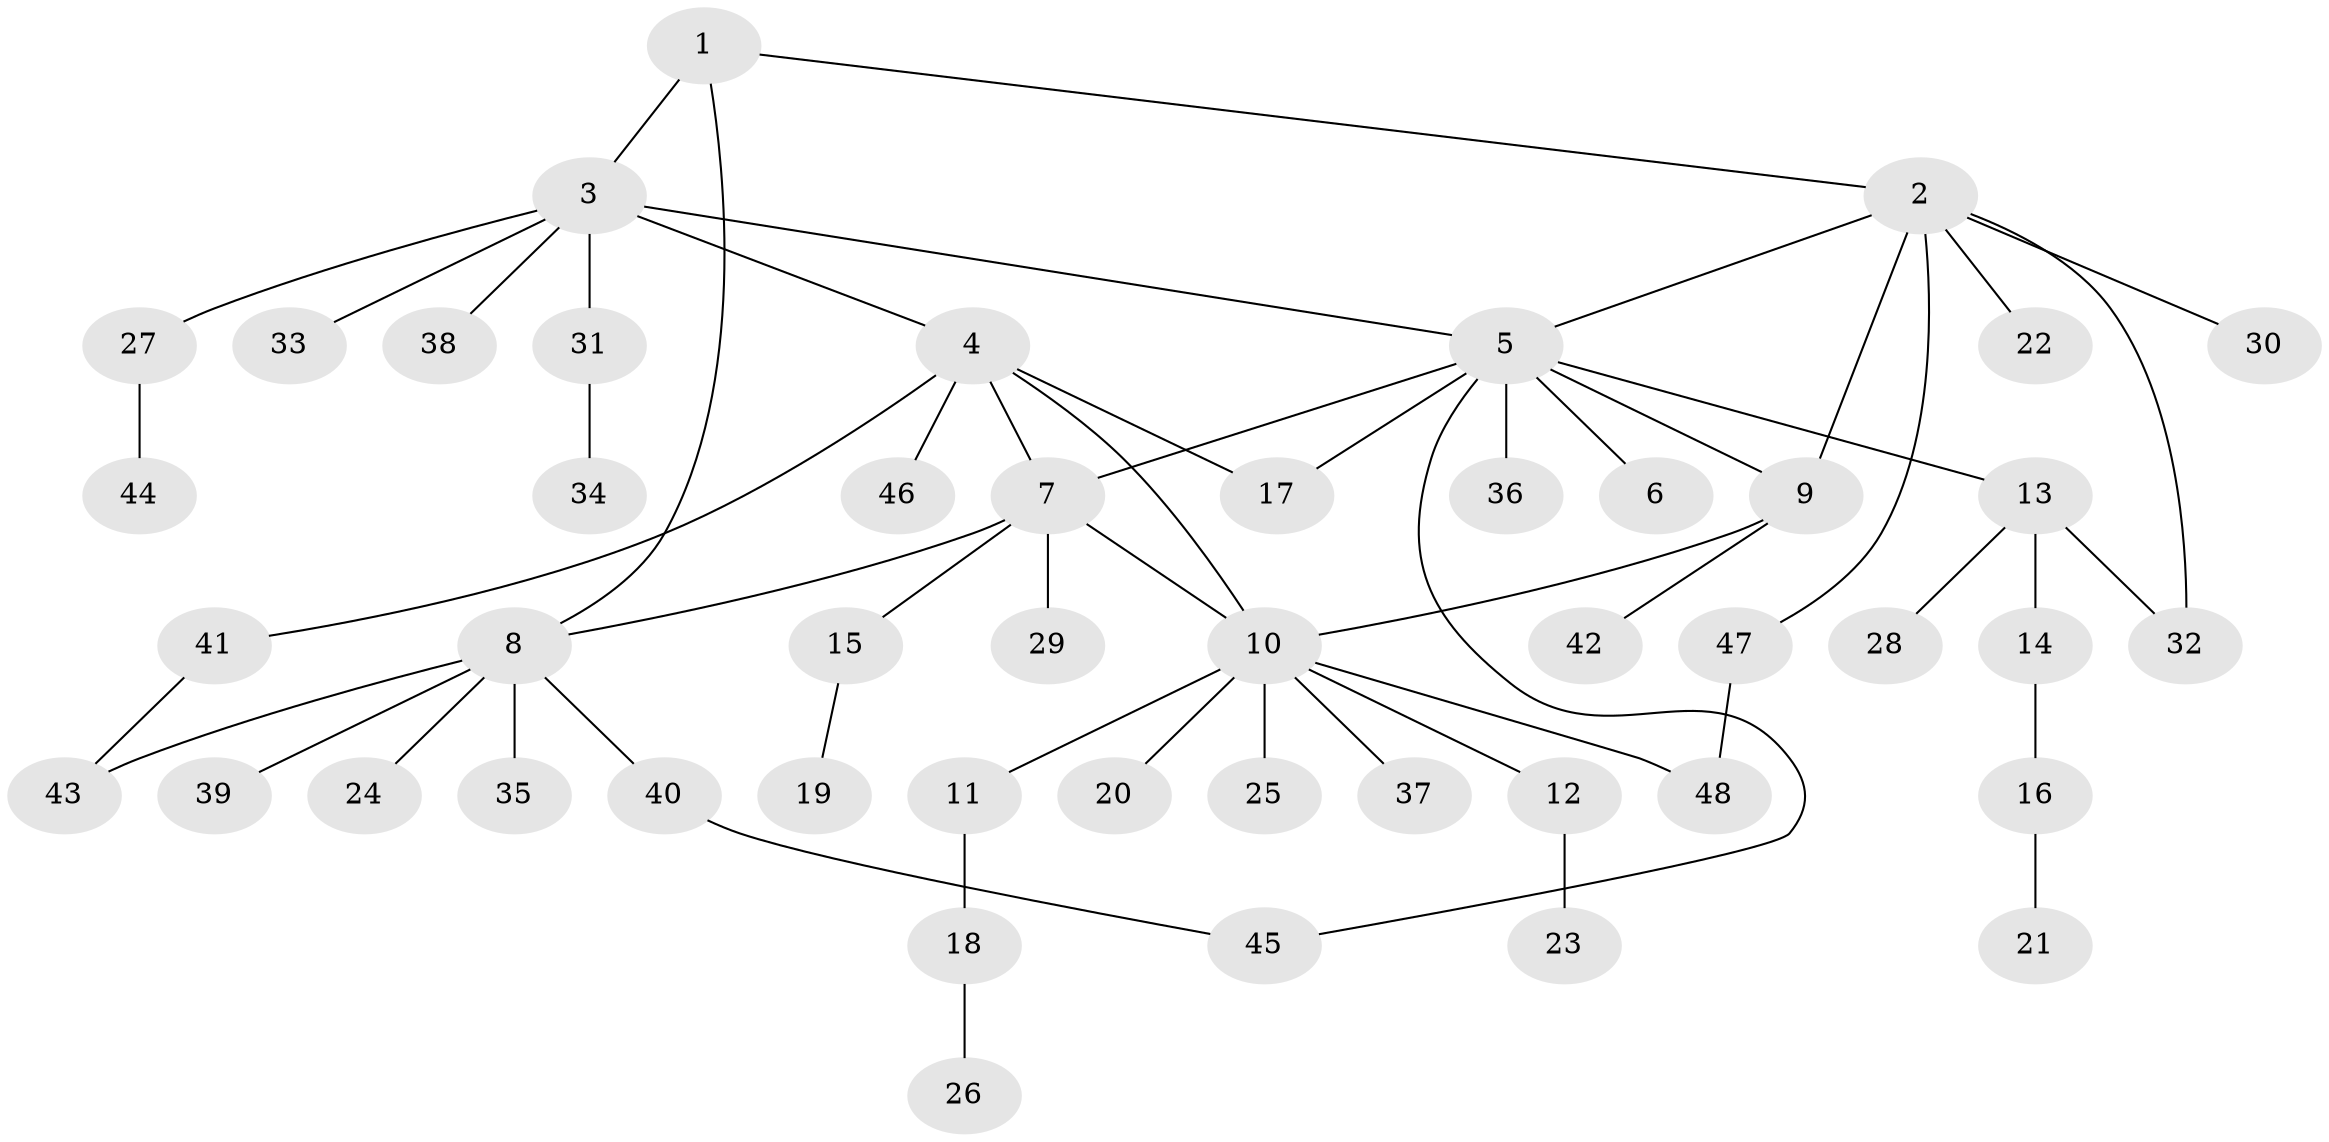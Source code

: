 // Generated by graph-tools (version 1.1) at 2025/16/03/09/25 04:16:07]
// undirected, 48 vertices, 58 edges
graph export_dot {
graph [start="1"]
  node [color=gray90,style=filled];
  1;
  2;
  3;
  4;
  5;
  6;
  7;
  8;
  9;
  10;
  11;
  12;
  13;
  14;
  15;
  16;
  17;
  18;
  19;
  20;
  21;
  22;
  23;
  24;
  25;
  26;
  27;
  28;
  29;
  30;
  31;
  32;
  33;
  34;
  35;
  36;
  37;
  38;
  39;
  40;
  41;
  42;
  43;
  44;
  45;
  46;
  47;
  48;
  1 -- 2;
  1 -- 3;
  1 -- 8;
  2 -- 5;
  2 -- 9;
  2 -- 22;
  2 -- 30;
  2 -- 32;
  2 -- 47;
  3 -- 4;
  3 -- 5;
  3 -- 27;
  3 -- 31;
  3 -- 33;
  3 -- 38;
  4 -- 7;
  4 -- 10;
  4 -- 17;
  4 -- 41;
  4 -- 46;
  5 -- 6;
  5 -- 7;
  5 -- 9;
  5 -- 13;
  5 -- 17;
  5 -- 36;
  5 -- 45;
  7 -- 8;
  7 -- 10;
  7 -- 15;
  7 -- 29;
  8 -- 24;
  8 -- 35;
  8 -- 39;
  8 -- 40;
  8 -- 43;
  9 -- 10;
  9 -- 42;
  10 -- 11;
  10 -- 12;
  10 -- 20;
  10 -- 25;
  10 -- 37;
  10 -- 48;
  11 -- 18;
  12 -- 23;
  13 -- 14;
  13 -- 28;
  13 -- 32;
  14 -- 16;
  15 -- 19;
  16 -- 21;
  18 -- 26;
  27 -- 44;
  31 -- 34;
  40 -- 45;
  41 -- 43;
  47 -- 48;
}
